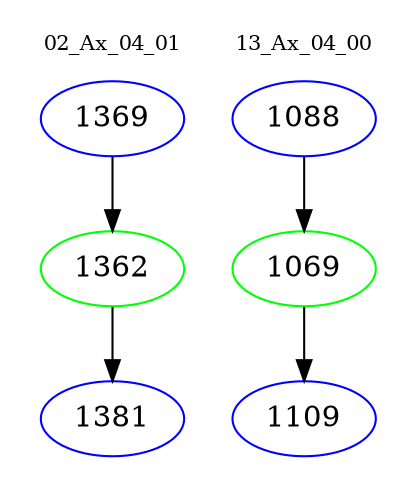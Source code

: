 digraph{
subgraph cluster_0 {
color = white
label = "02_Ax_04_01";
fontsize=10;
T0_1369 [label="1369", color="blue"]
T0_1369 -> T0_1362 [color="black"]
T0_1362 [label="1362", color="green"]
T0_1362 -> T0_1381 [color="black"]
T0_1381 [label="1381", color="blue"]
}
subgraph cluster_1 {
color = white
label = "13_Ax_04_00";
fontsize=10;
T1_1088 [label="1088", color="blue"]
T1_1088 -> T1_1069 [color="black"]
T1_1069 [label="1069", color="green"]
T1_1069 -> T1_1109 [color="black"]
T1_1109 [label="1109", color="blue"]
}
}
